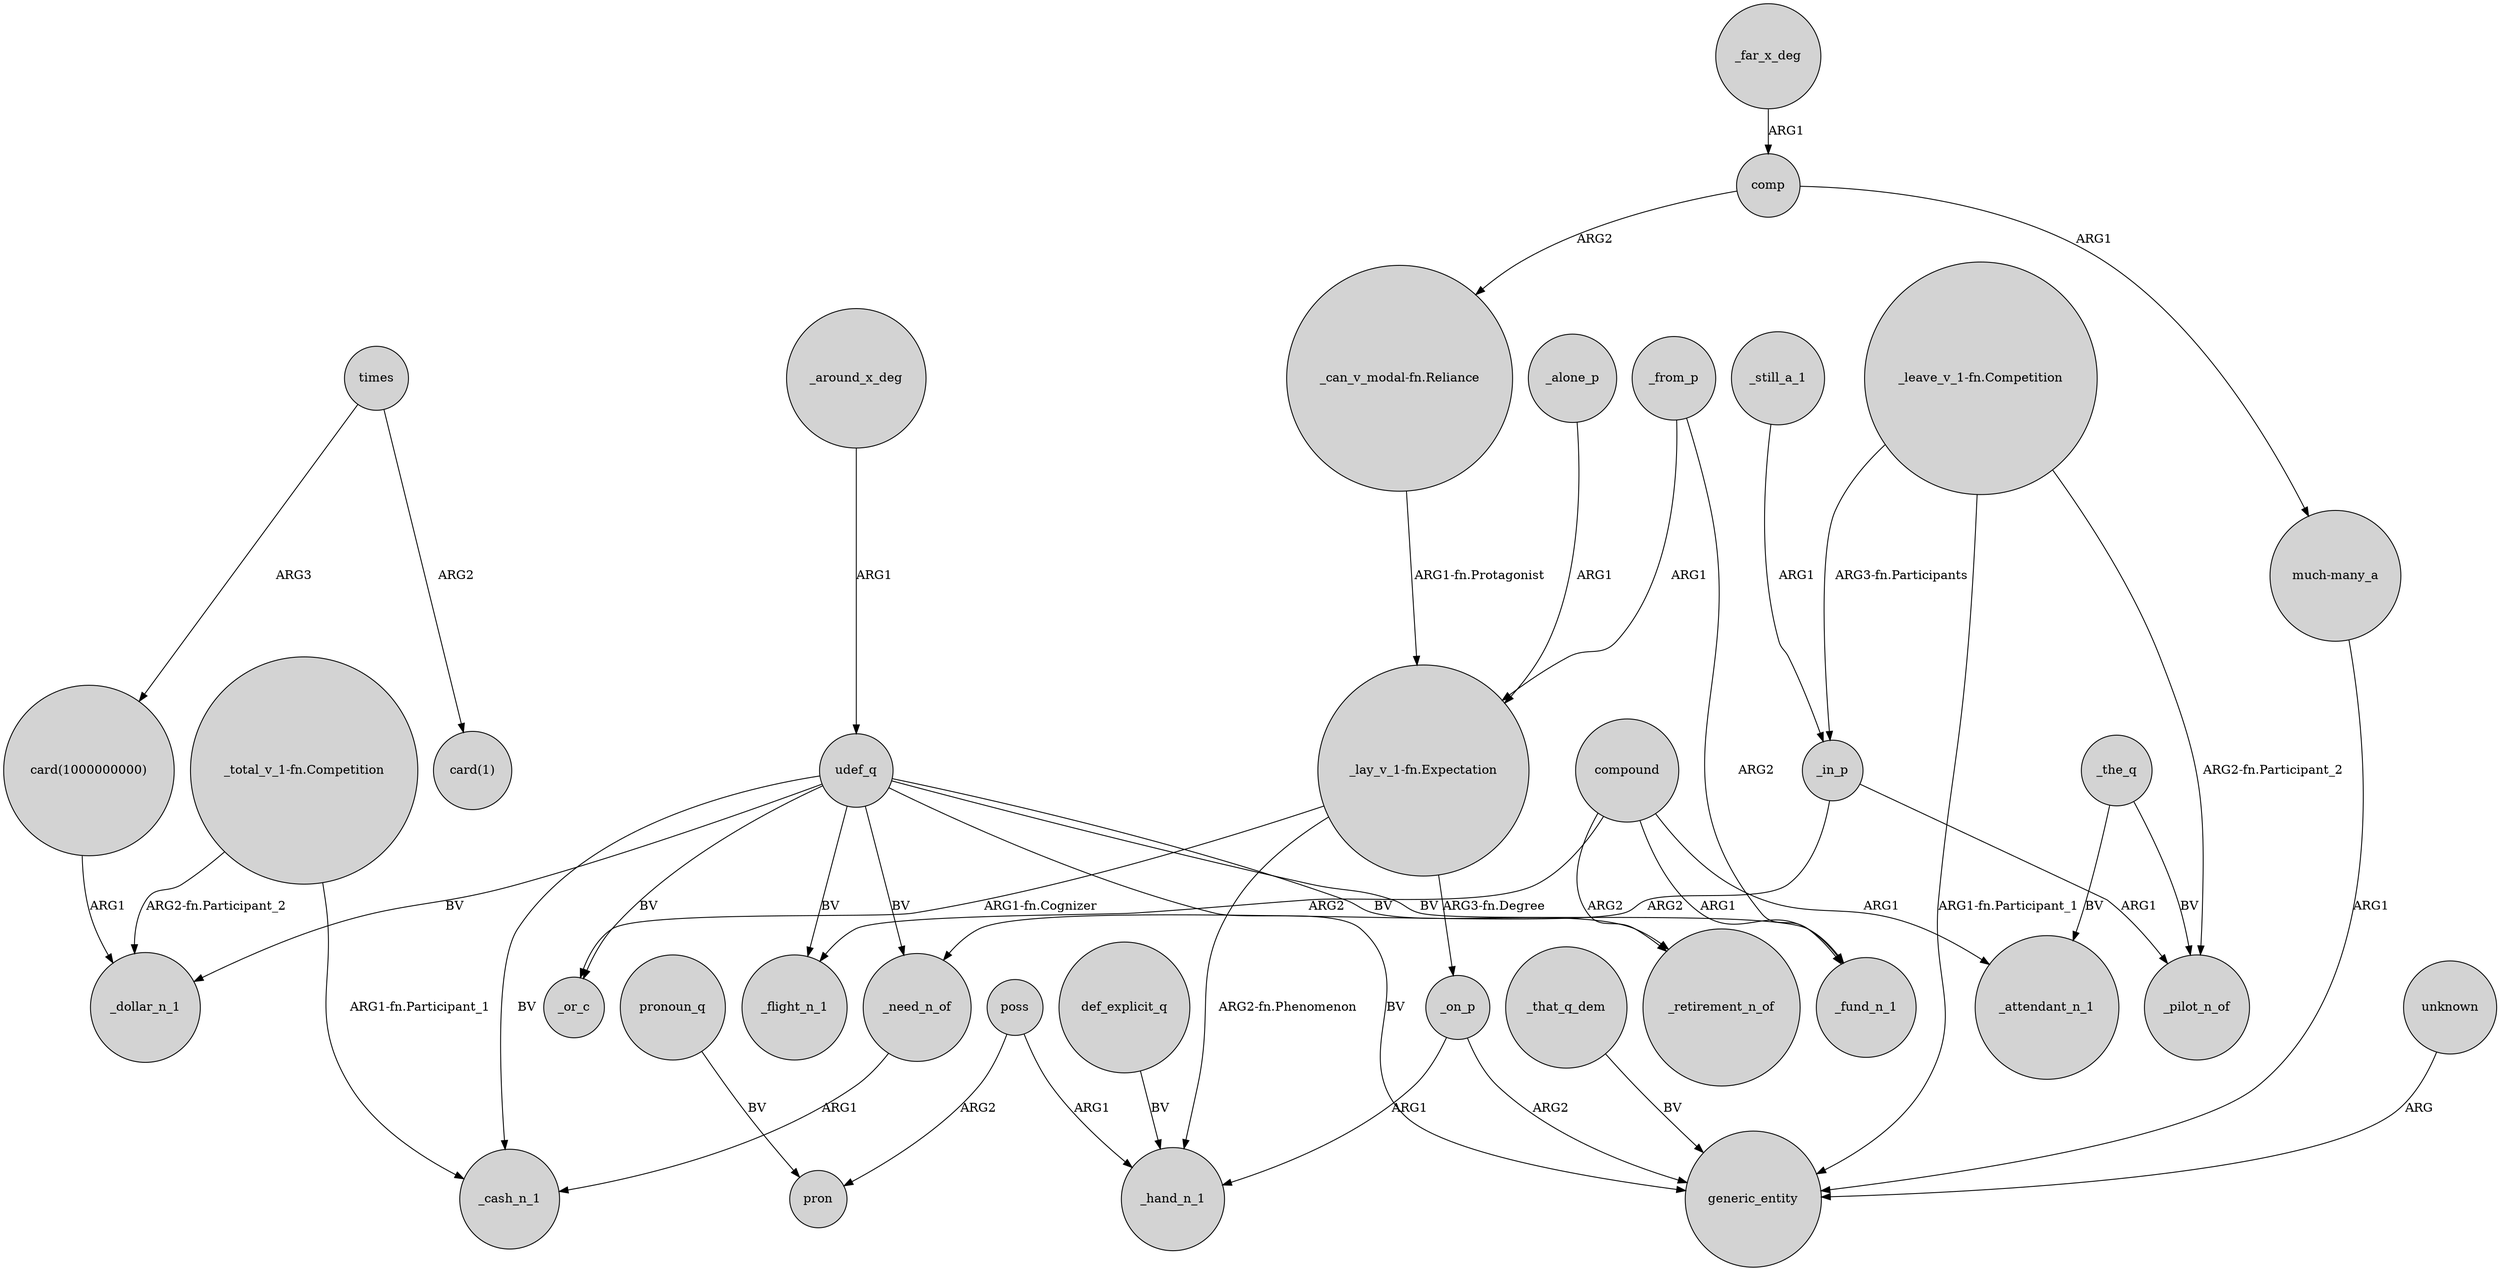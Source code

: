 digraph {
	node [shape=circle style=filled]
	"card(1000000000)" -> _dollar_n_1 [label=ARG1]
	_in_p -> _pilot_n_of [label=ARG1]
	udef_q -> _flight_n_1 [label=BV]
	udef_q -> _cash_n_1 [label=BV]
	_around_x_deg -> udef_q [label=ARG1]
	_from_p -> _fund_n_1 [label=ARG2]
	_on_p -> _hand_n_1 [label=ARG1]
	"_leave_v_1-fn.Competition" -> _pilot_n_of [label="ARG2-fn.Participant_2"]
	_alone_p -> "_lay_v_1-fn.Expectation" [label=ARG1]
	udef_q -> _fund_n_1 [label=BV]
	_in_p -> _need_n_of [label=ARG2]
	"_leave_v_1-fn.Competition" -> _in_p [label="ARG3-fn.Participants"]
	times -> "card(1)" [label=ARG2]
	"_leave_v_1-fn.Competition" -> generic_entity [label="ARG1-fn.Participant_1"]
	times -> "card(1000000000)" [label=ARG3]
	unknown -> generic_entity [label=ARG]
	udef_q -> generic_entity [label=BV]
	"_lay_v_1-fn.Expectation" -> _hand_n_1 [label="ARG2-fn.Phenomenon"]
	udef_q -> _or_c [label=BV]
	compound -> _retirement_n_of [label=ARG2]
	compound -> _flight_n_1 [label=ARG2]
	_far_x_deg -> comp [label=ARG1]
	pronoun_q -> pron [label=BV]
	_the_q -> _attendant_n_1 [label=BV]
	poss -> pron [label=ARG2]
	comp -> "much-many_a" [label=ARG1]
	"_total_v_1-fn.Competition" -> _dollar_n_1 [label="ARG2-fn.Participant_2"]
	_need_n_of -> _cash_n_1 [label=ARG1]
	"much-many_a" -> generic_entity [label=ARG1]
	"_lay_v_1-fn.Expectation" -> _or_c [label="ARG1-fn.Cognizer"]
	udef_q -> _dollar_n_1 [label=BV]
	udef_q -> _need_n_of [label=BV]
	_from_p -> "_lay_v_1-fn.Expectation" [label=ARG1]
	udef_q -> _retirement_n_of [label=BV]
	def_explicit_q -> _hand_n_1 [label=BV]
	"_lay_v_1-fn.Expectation" -> _on_p [label="ARG3-fn.Degree"]
	_still_a_1 -> _in_p [label=ARG1]
	_the_q -> _pilot_n_of [label=BV]
	_on_p -> generic_entity [label=ARG2]
	"_can_v_modal-fn.Reliance" -> "_lay_v_1-fn.Expectation" [label="ARG1-fn.Protagonist"]
	poss -> _hand_n_1 [label=ARG1]
	_that_q_dem -> generic_entity [label=BV]
	"_total_v_1-fn.Competition" -> _cash_n_1 [label="ARG1-fn.Participant_1"]
	compound -> _attendant_n_1 [label=ARG1]
	compound -> _fund_n_1 [label=ARG1]
	comp -> "_can_v_modal-fn.Reliance" [label=ARG2]
}

